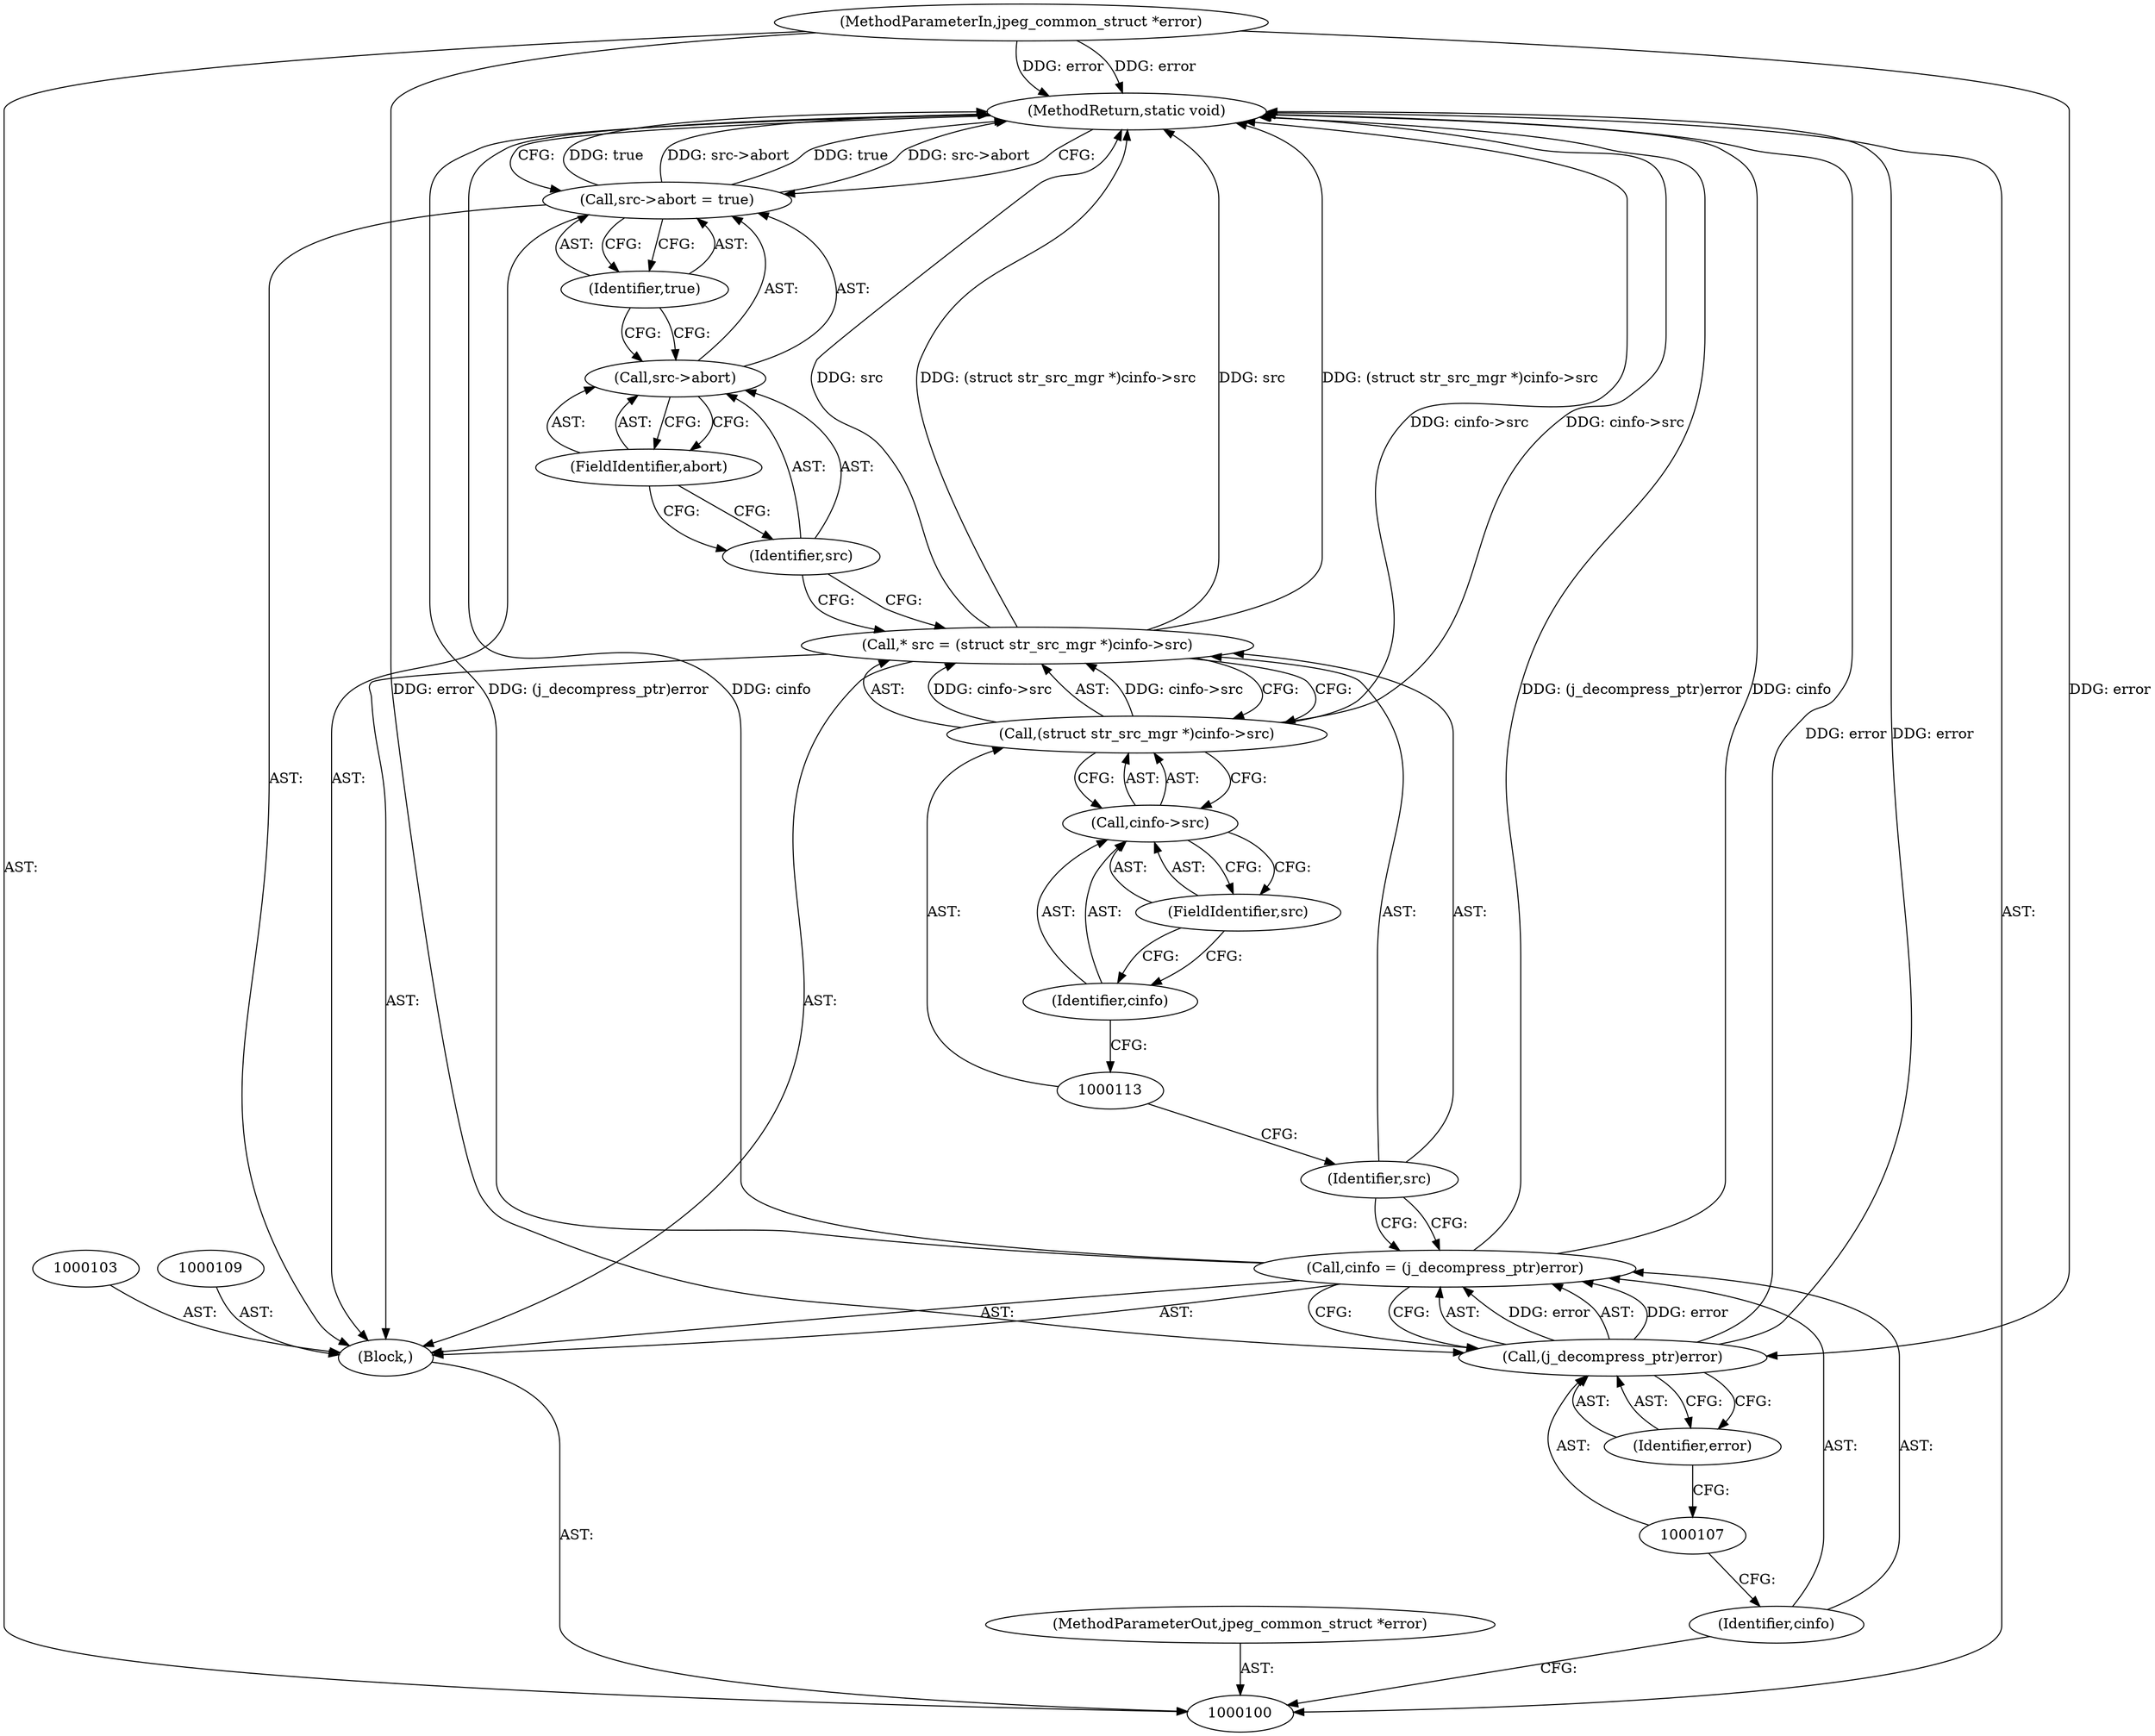 digraph "1_poppler_fc071d800cb4329a3ccf898d7bf16b4db7323ad8" {
"1000122" [label="(MethodReturn,static void)"];
"1000101" [label="(MethodParameterIn,jpeg_common_struct *error)"];
"1000145" [label="(MethodParameterOut,jpeg_common_struct *error)"];
"1000102" [label="(Block,)"];
"1000104" [label="(Call,cinfo = (j_decompress_ptr)error)"];
"1000105" [label="(Identifier,cinfo)"];
"1000106" [label="(Call,(j_decompress_ptr)error)"];
"1000108" [label="(Identifier,error)"];
"1000110" [label="(Call,* src = (struct str_src_mgr *)cinfo->src)"];
"1000111" [label="(Identifier,src)"];
"1000112" [label="(Call,(struct str_src_mgr *)cinfo->src)"];
"1000114" [label="(Call,cinfo->src)"];
"1000115" [label="(Identifier,cinfo)"];
"1000116" [label="(FieldIdentifier,src)"];
"1000121" [label="(Identifier,true)"];
"1000117" [label="(Call,src->abort = true)"];
"1000118" [label="(Call,src->abort)"];
"1000119" [label="(Identifier,src)"];
"1000120" [label="(FieldIdentifier,abort)"];
"1000122" -> "1000100"  [label="AST: "];
"1000122" -> "1000117"  [label="CFG: "];
"1000106" -> "1000122"  [label="DDG: error"];
"1000104" -> "1000122"  [label="DDG: cinfo"];
"1000104" -> "1000122"  [label="DDG: (j_decompress_ptr)error"];
"1000112" -> "1000122"  [label="DDG: cinfo->src"];
"1000117" -> "1000122"  [label="DDG: true"];
"1000117" -> "1000122"  [label="DDG: src->abort"];
"1000110" -> "1000122"  [label="DDG: (struct str_src_mgr *)cinfo->src"];
"1000110" -> "1000122"  [label="DDG: src"];
"1000101" -> "1000122"  [label="DDG: error"];
"1000101" -> "1000100"  [label="AST: "];
"1000101" -> "1000122"  [label="DDG: error"];
"1000101" -> "1000106"  [label="DDG: error"];
"1000145" -> "1000100"  [label="AST: "];
"1000102" -> "1000100"  [label="AST: "];
"1000103" -> "1000102"  [label="AST: "];
"1000104" -> "1000102"  [label="AST: "];
"1000109" -> "1000102"  [label="AST: "];
"1000110" -> "1000102"  [label="AST: "];
"1000117" -> "1000102"  [label="AST: "];
"1000104" -> "1000102"  [label="AST: "];
"1000104" -> "1000106"  [label="CFG: "];
"1000105" -> "1000104"  [label="AST: "];
"1000106" -> "1000104"  [label="AST: "];
"1000111" -> "1000104"  [label="CFG: "];
"1000104" -> "1000122"  [label="DDG: cinfo"];
"1000104" -> "1000122"  [label="DDG: (j_decompress_ptr)error"];
"1000106" -> "1000104"  [label="DDG: error"];
"1000105" -> "1000104"  [label="AST: "];
"1000105" -> "1000100"  [label="CFG: "];
"1000107" -> "1000105"  [label="CFG: "];
"1000106" -> "1000104"  [label="AST: "];
"1000106" -> "1000108"  [label="CFG: "];
"1000107" -> "1000106"  [label="AST: "];
"1000108" -> "1000106"  [label="AST: "];
"1000104" -> "1000106"  [label="CFG: "];
"1000106" -> "1000122"  [label="DDG: error"];
"1000106" -> "1000104"  [label="DDG: error"];
"1000101" -> "1000106"  [label="DDG: error"];
"1000108" -> "1000106"  [label="AST: "];
"1000108" -> "1000107"  [label="CFG: "];
"1000106" -> "1000108"  [label="CFG: "];
"1000110" -> "1000102"  [label="AST: "];
"1000110" -> "1000112"  [label="CFG: "];
"1000111" -> "1000110"  [label="AST: "];
"1000112" -> "1000110"  [label="AST: "];
"1000119" -> "1000110"  [label="CFG: "];
"1000110" -> "1000122"  [label="DDG: (struct str_src_mgr *)cinfo->src"];
"1000110" -> "1000122"  [label="DDG: src"];
"1000112" -> "1000110"  [label="DDG: cinfo->src"];
"1000111" -> "1000110"  [label="AST: "];
"1000111" -> "1000104"  [label="CFG: "];
"1000113" -> "1000111"  [label="CFG: "];
"1000112" -> "1000110"  [label="AST: "];
"1000112" -> "1000114"  [label="CFG: "];
"1000113" -> "1000112"  [label="AST: "];
"1000114" -> "1000112"  [label="AST: "];
"1000110" -> "1000112"  [label="CFG: "];
"1000112" -> "1000122"  [label="DDG: cinfo->src"];
"1000112" -> "1000110"  [label="DDG: cinfo->src"];
"1000114" -> "1000112"  [label="AST: "];
"1000114" -> "1000116"  [label="CFG: "];
"1000115" -> "1000114"  [label="AST: "];
"1000116" -> "1000114"  [label="AST: "];
"1000112" -> "1000114"  [label="CFG: "];
"1000115" -> "1000114"  [label="AST: "];
"1000115" -> "1000113"  [label="CFG: "];
"1000116" -> "1000115"  [label="CFG: "];
"1000116" -> "1000114"  [label="AST: "];
"1000116" -> "1000115"  [label="CFG: "];
"1000114" -> "1000116"  [label="CFG: "];
"1000121" -> "1000117"  [label="AST: "];
"1000121" -> "1000118"  [label="CFG: "];
"1000117" -> "1000121"  [label="CFG: "];
"1000117" -> "1000102"  [label="AST: "];
"1000117" -> "1000121"  [label="CFG: "];
"1000118" -> "1000117"  [label="AST: "];
"1000121" -> "1000117"  [label="AST: "];
"1000122" -> "1000117"  [label="CFG: "];
"1000117" -> "1000122"  [label="DDG: true"];
"1000117" -> "1000122"  [label="DDG: src->abort"];
"1000118" -> "1000117"  [label="AST: "];
"1000118" -> "1000120"  [label="CFG: "];
"1000119" -> "1000118"  [label="AST: "];
"1000120" -> "1000118"  [label="AST: "];
"1000121" -> "1000118"  [label="CFG: "];
"1000119" -> "1000118"  [label="AST: "];
"1000119" -> "1000110"  [label="CFG: "];
"1000120" -> "1000119"  [label="CFG: "];
"1000120" -> "1000118"  [label="AST: "];
"1000120" -> "1000119"  [label="CFG: "];
"1000118" -> "1000120"  [label="CFG: "];
}

